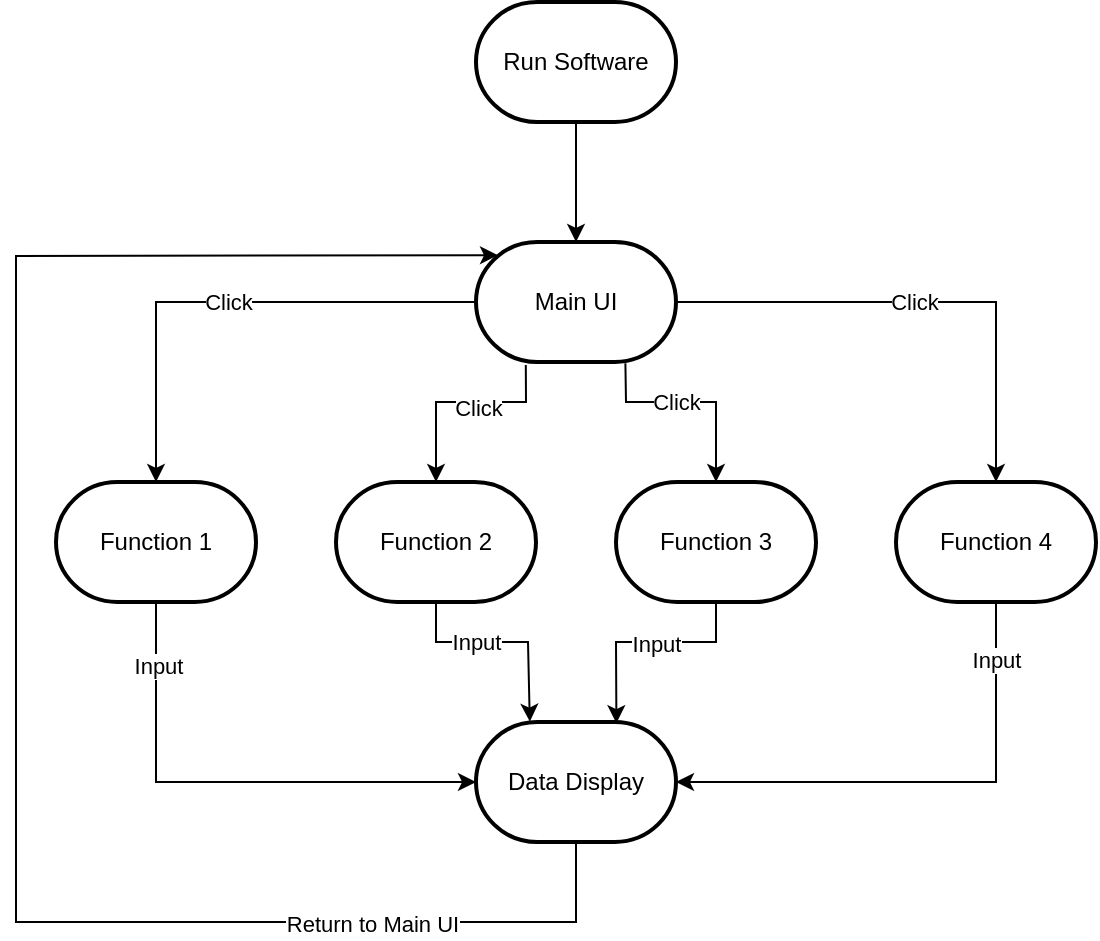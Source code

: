<mxfile version="20.2.8" type="onedrive"><diagram id="-ODKZaPjtHJui3jiDyUR" name="Page-1"><mxGraphModel grid="1" page="1" gridSize="10" guides="1" tooltips="1" connect="1" arrows="1" fold="1" pageScale="1" pageWidth="1100" pageHeight="850" math="0" shadow="0"><root><mxCell id="0"/><mxCell id="1" parent="0"/><mxCell id="40XvYyzhlE-xUs8OfCSm-1" value="Run Software" style="strokeWidth=2;html=1;shape=mxgraph.flowchart.terminator;whiteSpace=wrap;" vertex="1" parent="1"><mxGeometry x="430" y="20" width="100" height="60" as="geometry"/></mxCell><mxCell id="40XvYyzhlE-xUs8OfCSm-2" value="Main UI" style="strokeWidth=2;html=1;shape=mxgraph.flowchart.terminator;whiteSpace=wrap;" vertex="1" parent="1"><mxGeometry x="430" y="140" width="100" height="60" as="geometry"/></mxCell><mxCell id="40XvYyzhlE-xUs8OfCSm-3" value="Function 1" style="strokeWidth=2;html=1;shape=mxgraph.flowchart.terminator;whiteSpace=wrap;" vertex="1" parent="1"><mxGeometry x="220" y="260" width="100" height="60" as="geometry"/></mxCell><mxCell id="40XvYyzhlE-xUs8OfCSm-4" value="Function 2" style="strokeWidth=2;html=1;shape=mxgraph.flowchart.terminator;whiteSpace=wrap;" vertex="1" parent="1"><mxGeometry x="360" y="260" width="100" height="60" as="geometry"/></mxCell><mxCell id="40XvYyzhlE-xUs8OfCSm-5" value="Function 3" style="strokeWidth=2;html=1;shape=mxgraph.flowchart.terminator;whiteSpace=wrap;" vertex="1" parent="1"><mxGeometry x="500" y="260" width="100" height="60" as="geometry"/></mxCell><mxCell id="40XvYyzhlE-xUs8OfCSm-6" value="Function 4" style="strokeWidth=2;html=1;shape=mxgraph.flowchart.terminator;whiteSpace=wrap;" vertex="1" parent="1"><mxGeometry x="640" y="260" width="100" height="60" as="geometry"/></mxCell><mxCell id="40XvYyzhlE-xUs8OfCSm-7" value="Data Display" style="strokeWidth=2;html=1;shape=mxgraph.flowchart.terminator;whiteSpace=wrap;" vertex="1" parent="1"><mxGeometry x="430" y="380" width="100" height="60" as="geometry"/></mxCell><mxCell id="40XvYyzhlE-xUs8OfCSm-8" value="" style="endArrow=classic;html=1;rounded=0;" edge="1" parent="1" source="40XvYyzhlE-xUs8OfCSm-1" target="40XvYyzhlE-xUs8OfCSm-2"><mxGeometry width="50" height="50" relative="1" as="geometry"><mxPoint x="260" y="180" as="sourcePoint"/><mxPoint x="310" y="130" as="targetPoint"/></mxGeometry></mxCell><mxCell id="40XvYyzhlE-xUs8OfCSm-9" value="" style="endArrow=classic;html=1;rounded=0;exitX=0.5;exitY=1;exitDx=0;exitDy=0;exitPerimeter=0;entryX=0.269;entryY=-0.003;entryDx=0;entryDy=0;entryPerimeter=0;" edge="1" parent="1" source="40XvYyzhlE-xUs8OfCSm-4" target="40XvYyzhlE-xUs8OfCSm-7"><mxGeometry width="50" height="50" relative="1" as="geometry"><mxPoint x="490" y="90" as="sourcePoint"/><mxPoint x="490" y="150" as="targetPoint"/><Array as="points"><mxPoint x="410" y="340"/><mxPoint x="456" y="340"/></Array></mxGeometry></mxCell><mxCell id="40XvYyzhlE-xUs8OfCSm-24" value="Input" style="edgeLabel;html=1;align=center;verticalAlign=middle;resizable=0;points=[];" connectable="0" vertex="1" parent="40XvYyzhlE-xUs8OfCSm-9"><mxGeometry x="0.032" relative="1" as="geometry"><mxPoint x="-15" as="offset"/></mxGeometry></mxCell><mxCell id="40XvYyzhlE-xUs8OfCSm-10" value="" style="endArrow=classic;html=1;rounded=0;exitX=1;exitY=0.5;exitDx=0;exitDy=0;exitPerimeter=0;entryX=0.5;entryY=0;entryDx=0;entryDy=0;entryPerimeter=0;" edge="1" parent="1" source="40XvYyzhlE-xUs8OfCSm-2" target="40XvYyzhlE-xUs8OfCSm-6"><mxGeometry width="50" height="50" relative="1" as="geometry"><mxPoint x="500" y="100" as="sourcePoint"/><mxPoint x="500" y="160" as="targetPoint"/><Array as="points"><mxPoint x="690" y="170"/></Array></mxGeometry></mxCell><mxCell id="40XvYyzhlE-xUs8OfCSm-22" value="Click" style="edgeLabel;html=1;align=center;verticalAlign=middle;resizable=0;points=[];" connectable="0" vertex="1" parent="40XvYyzhlE-xUs8OfCSm-10"><mxGeometry x="-0.051" y="-3" relative="1" as="geometry"><mxPoint y="-3" as="offset"/></mxGeometry></mxCell><mxCell id="40XvYyzhlE-xUs8OfCSm-11" value="" style="endArrow=classic;html=1;rounded=0;entryX=0.5;entryY=0;entryDx=0;entryDy=0;entryPerimeter=0;exitX=0.747;exitY=1.011;exitDx=0;exitDy=0;exitPerimeter=0;" edge="1" parent="1" source="40XvYyzhlE-xUs8OfCSm-2" target="40XvYyzhlE-xUs8OfCSm-5"><mxGeometry width="50" height="50" relative="1" as="geometry"><mxPoint x="520" y="230" as="sourcePoint"/><mxPoint x="510" y="170" as="targetPoint"/><Array as="points"><mxPoint x="505" y="220"/><mxPoint x="550" y="220"/></Array></mxGeometry></mxCell><mxCell id="40XvYyzhlE-xUs8OfCSm-21" value="Click" style="edgeLabel;html=1;align=center;verticalAlign=middle;resizable=0;points=[];" connectable="0" vertex="1" parent="40XvYyzhlE-xUs8OfCSm-11"><mxGeometry x="-0.426" relative="1" as="geometry"><mxPoint x="14" as="offset"/></mxGeometry></mxCell><mxCell id="40XvYyzhlE-xUs8OfCSm-12" value="" style="endArrow=classic;html=1;rounded=0;entryX=0.5;entryY=0;entryDx=0;entryDy=0;entryPerimeter=0;exitX=0.249;exitY=1.025;exitDx=0;exitDy=0;exitPerimeter=0;" edge="1" parent="1" source="40XvYyzhlE-xUs8OfCSm-2" target="40XvYyzhlE-xUs8OfCSm-4"><mxGeometry width="50" height="50" relative="1" as="geometry"><mxPoint x="420" y="200" as="sourcePoint"/><mxPoint x="409.73" y="230" as="targetPoint"/><Array as="points"><mxPoint x="455" y="220"/><mxPoint x="410" y="220"/></Array></mxGeometry></mxCell><mxCell id="40XvYyzhlE-xUs8OfCSm-20" value="Click" style="edgeLabel;html=1;align=center;verticalAlign=middle;resizable=0;points=[];" connectable="0" vertex="1" parent="40XvYyzhlE-xUs8OfCSm-12"><mxGeometry x="0.022" y="3" relative="1" as="geometry"><mxPoint x="10" as="offset"/></mxGeometry></mxCell><mxCell id="40XvYyzhlE-xUs8OfCSm-13" value="" style="endArrow=classic;html=1;rounded=0;" edge="1" parent="1" source="40XvYyzhlE-xUs8OfCSm-2" target="40XvYyzhlE-xUs8OfCSm-3"><mxGeometry width="50" height="50" relative="1" as="geometry"><mxPoint x="390" y="150" as="sourcePoint"/><mxPoint x="390" y="210" as="targetPoint"/><Array as="points"><mxPoint x="270" y="170"/></Array></mxGeometry></mxCell><mxCell id="40XvYyzhlE-xUs8OfCSm-19" value="Click" style="edgeLabel;html=1;align=center;verticalAlign=middle;resizable=0;points=[];" connectable="0" vertex="1" parent="40XvYyzhlE-xUs8OfCSm-13"><mxGeometry x="-0.005" relative="1" as="geometry"><mxPoint as="offset"/></mxGeometry></mxCell><mxCell id="40XvYyzhlE-xUs8OfCSm-15" value="" style="endArrow=classic;html=1;rounded=0;exitX=0.5;exitY=1;exitDx=0;exitDy=0;exitPerimeter=0;entryX=1;entryY=0.5;entryDx=0;entryDy=0;entryPerimeter=0;" edge="1" parent="1" source="40XvYyzhlE-xUs8OfCSm-6" target="40XvYyzhlE-xUs8OfCSm-7"><mxGeometry width="50" height="50" relative="1" as="geometry"><mxPoint x="420" y="330" as="sourcePoint"/><mxPoint x="466.9" y="389.82" as="targetPoint"/><Array as="points"><mxPoint x="690" y="410"/></Array></mxGeometry></mxCell><mxCell id="40XvYyzhlE-xUs8OfCSm-26" value="Input" style="edgeLabel;html=1;align=center;verticalAlign=middle;resizable=0;points=[];" connectable="0" vertex="1" parent="40XvYyzhlE-xUs8OfCSm-15"><mxGeometry x="-0.771" y="5" relative="1" as="geometry"><mxPoint x="-5" as="offset"/></mxGeometry></mxCell><mxCell id="40XvYyzhlE-xUs8OfCSm-16" value="" style="endArrow=classic;html=1;rounded=0;exitX=0.5;exitY=1;exitDx=0;exitDy=0;exitPerimeter=0;entryX=0;entryY=0.5;entryDx=0;entryDy=0;entryPerimeter=0;" edge="1" parent="1" source="40XvYyzhlE-xUs8OfCSm-3" target="40XvYyzhlE-xUs8OfCSm-7"><mxGeometry width="50" height="50" relative="1" as="geometry"><mxPoint x="290" y="365" as="sourcePoint"/><mxPoint x="336.9" y="424.82" as="targetPoint"/><Array as="points"><mxPoint x="270" y="410"/></Array></mxGeometry></mxCell><mxCell id="40XvYyzhlE-xUs8OfCSm-23" value="Input" style="edgeLabel;html=1;align=center;verticalAlign=middle;resizable=0;points=[];" connectable="0" vertex="1" parent="40XvYyzhlE-xUs8OfCSm-16"><mxGeometry x="-0.747" y="1" relative="1" as="geometry"><mxPoint as="offset"/></mxGeometry></mxCell><mxCell id="40XvYyzhlE-xUs8OfCSm-17" value="" style="endArrow=classic;html=1;rounded=0;exitX=0.5;exitY=1;exitDx=0;exitDy=0;exitPerimeter=0;entryX=0.702;entryY=0.01;entryDx=0;entryDy=0;entryPerimeter=0;" edge="1" parent="1" source="40XvYyzhlE-xUs8OfCSm-5" target="40XvYyzhlE-xUs8OfCSm-7"><mxGeometry width="50" height="50" relative="1" as="geometry"><mxPoint x="440" y="350" as="sourcePoint"/><mxPoint x="486.9" y="409.82" as="targetPoint"/><Array as="points"><mxPoint x="550" y="340"/><mxPoint x="500" y="340"/></Array></mxGeometry></mxCell><mxCell id="40XvYyzhlE-xUs8OfCSm-25" value="Input" style="edgeLabel;html=1;align=center;verticalAlign=middle;resizable=0;points=[];" connectable="0" vertex="1" parent="40XvYyzhlE-xUs8OfCSm-17"><mxGeometry x="0.02" y="1" relative="1" as="geometry"><mxPoint x="6" as="offset"/></mxGeometry></mxCell><mxCell id="40XvYyzhlE-xUs8OfCSm-18" value="" style="endArrow=classic;html=1;rounded=0;exitX=0.5;exitY=1;exitDx=0;exitDy=0;exitPerimeter=0;entryX=0.11;entryY=0.11;entryDx=0;entryDy=0;entryPerimeter=0;" edge="1" parent="1" source="40XvYyzhlE-xUs8OfCSm-7" target="40XvYyzhlE-xUs8OfCSm-2"><mxGeometry width="50" height="50" relative="1" as="geometry"><mxPoint x="260" y="590" as="sourcePoint"/><mxPoint x="310" y="540" as="targetPoint"/><Array as="points"><mxPoint x="480" y="480"/><mxPoint x="200" y="480"/><mxPoint x="200" y="147"/></Array></mxGeometry></mxCell><mxCell id="40XvYyzhlE-xUs8OfCSm-27" value="Return to Main UI" style="edgeLabel;html=1;align=center;verticalAlign=middle;resizable=0;points=[];" connectable="0" vertex="1" parent="40XvYyzhlE-xUs8OfCSm-18"><mxGeometry x="-0.681" y="1" relative="1" as="geometry"><mxPoint as="offset"/></mxGeometry></mxCell></root></mxGraphModel></diagram></mxfile>